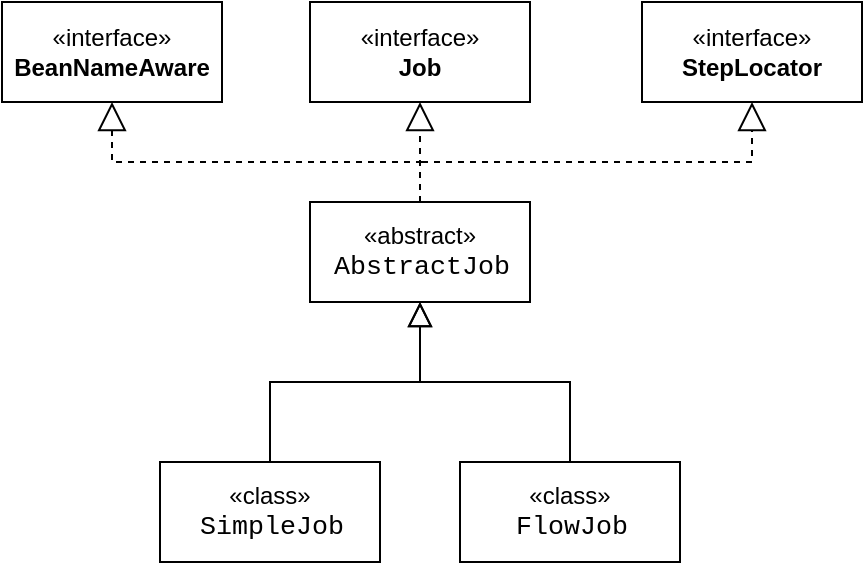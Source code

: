 <mxfile version="21.3.2" type="github">
  <diagram id="C5RBs43oDa-KdzZeNtuy" name="Page-1">
    <mxGraphModel dx="1434" dy="756" grid="1" gridSize="10" guides="1" tooltips="1" connect="1" arrows="1" fold="1" page="1" pageScale="1" pageWidth="827" pageHeight="1169" math="0" shadow="0">
      <root>
        <mxCell id="WIyWlLk6GJQsqaUBKTNV-0" />
        <mxCell id="WIyWlLk6GJQsqaUBKTNV-1" parent="WIyWlLk6GJQsqaUBKTNV-0" />
        <mxCell id="gGzK5oWEuJAgpFDLgVJi-0" value="«abstract»&lt;br&gt;&lt;div style=&quot;padding: 0px 0px 0px 2px;&quot;&gt;&lt;div style=&quot;font-family: &amp;quot;Courier New&amp;quot;; font-size: 10pt;&quot;&gt;&lt;p style=&quot;margin: 0px;&quot;&gt;AbstractJob&lt;/p&gt;&lt;/div&gt;&lt;/div&gt;" style="html=1;whiteSpace=wrap;" vertex="1" parent="WIyWlLk6GJQsqaUBKTNV-1">
          <mxGeometry x="304" y="160" width="110" height="50" as="geometry" />
        </mxCell>
        <mxCell id="gGzK5oWEuJAgpFDLgVJi-2" value="«class»&lt;br&gt;&lt;div style=&quot;padding: 0px 0px 0px 2px;&quot;&gt;&lt;div style=&quot;font-family: &amp;quot;Courier New&amp;quot;; font-size: 10pt;&quot;&gt;&lt;p style=&quot;margin: 0px;&quot;&gt;SimpleJob&lt;/p&gt;&lt;/div&gt;&lt;/div&gt;" style="html=1;whiteSpace=wrap;" vertex="1" parent="WIyWlLk6GJQsqaUBKTNV-1">
          <mxGeometry x="229" y="290" width="110" height="50" as="geometry" />
        </mxCell>
        <mxCell id="gGzK5oWEuJAgpFDLgVJi-3" value="" style="endArrow=block;dashed=1;endFill=0;endSize=12;html=1;rounded=0;exitX=0.5;exitY=0;exitDx=0;exitDy=0;" edge="1" parent="WIyWlLk6GJQsqaUBKTNV-1" source="gGzK5oWEuJAgpFDLgVJi-0" target="gGzK5oWEuJAgpFDLgVJi-4">
          <mxGeometry width="160" relative="1" as="geometry">
            <mxPoint x="340" y="280" as="sourcePoint" />
            <mxPoint x="340" y="180" as="targetPoint" />
          </mxGeometry>
        </mxCell>
        <mxCell id="gGzK5oWEuJAgpFDLgVJi-4" value="«interface»&lt;br&gt;&lt;b&gt;Job&lt;/b&gt;" style="html=1;whiteSpace=wrap;" vertex="1" parent="WIyWlLk6GJQsqaUBKTNV-1">
          <mxGeometry x="304" y="60" width="110" height="50" as="geometry" />
        </mxCell>
        <mxCell id="gGzK5oWEuJAgpFDLgVJi-5" value="«class»&lt;br&gt;&lt;div style=&quot;padding: 0px 0px 0px 2px;&quot;&gt;&lt;div style=&quot;font-family: &amp;quot;Courier New&amp;quot;; font-size: 10pt;&quot;&gt;&lt;p style=&quot;margin: 0px;&quot;&gt;FlowJob&lt;/p&gt;&lt;/div&gt;&lt;/div&gt;" style="html=1;whiteSpace=wrap;" vertex="1" parent="WIyWlLk6GJQsqaUBKTNV-1">
          <mxGeometry x="379" y="290" width="110" height="50" as="geometry" />
        </mxCell>
        <mxCell id="gGzK5oWEuJAgpFDLgVJi-6" value="" style="endArrow=block;endSize=10;endFill=0;shadow=0;strokeWidth=1;rounded=0;edgeStyle=elbowEdgeStyle;elbow=vertical;" edge="1" parent="WIyWlLk6GJQsqaUBKTNV-1" source="gGzK5oWEuJAgpFDLgVJi-5" target="gGzK5oWEuJAgpFDLgVJi-0">
          <mxGeometry width="160" relative="1" as="geometry">
            <mxPoint x="469" y="312" as="sourcePoint" />
            <mxPoint x="359" y="210" as="targetPoint" />
          </mxGeometry>
        </mxCell>
        <mxCell id="gGzK5oWEuJAgpFDLgVJi-8" value="" style="endArrow=block;endSize=10;endFill=0;shadow=0;strokeWidth=1;rounded=0;edgeStyle=elbowEdgeStyle;elbow=vertical;" edge="1" parent="WIyWlLk6GJQsqaUBKTNV-1" source="gGzK5oWEuJAgpFDLgVJi-2" target="gGzK5oWEuJAgpFDLgVJi-0">
          <mxGeometry width="160" relative="1" as="geometry">
            <mxPoint x="435" y="290" as="sourcePoint" />
            <mxPoint x="360" y="210" as="targetPoint" />
          </mxGeometry>
        </mxCell>
        <mxCell id="gGzK5oWEuJAgpFDLgVJi-9" value="«interface»&lt;br&gt;&lt;b&gt;BeanNameAware&lt;/b&gt;" style="html=1;whiteSpace=wrap;" vertex="1" parent="WIyWlLk6GJQsqaUBKTNV-1">
          <mxGeometry x="150" y="60" width="110" height="50" as="geometry" />
        </mxCell>
        <mxCell id="gGzK5oWEuJAgpFDLgVJi-10" value="«interface»&lt;br&gt;&lt;b&gt;StepLocator&lt;/b&gt;" style="html=1;whiteSpace=wrap;" vertex="1" parent="WIyWlLk6GJQsqaUBKTNV-1">
          <mxGeometry x="470" y="60" width="110" height="50" as="geometry" />
        </mxCell>
        <mxCell id="gGzK5oWEuJAgpFDLgVJi-11" value="" style="endArrow=block;dashed=1;endFill=0;endSize=12;html=1;rounded=0;entryX=0.5;entryY=1;entryDx=0;entryDy=0;" edge="1" parent="WIyWlLk6GJQsqaUBKTNV-1" target="gGzK5oWEuJAgpFDLgVJi-10">
          <mxGeometry width="160" relative="1" as="geometry">
            <mxPoint x="360" y="140" as="sourcePoint" />
            <mxPoint x="369" y="120" as="targetPoint" />
            <Array as="points">
              <mxPoint x="525" y="140" />
            </Array>
          </mxGeometry>
        </mxCell>
        <mxCell id="gGzK5oWEuJAgpFDLgVJi-12" value="" style="endArrow=block;dashed=1;endFill=0;endSize=12;html=1;rounded=0;entryX=0.5;entryY=1;entryDx=0;entryDy=0;" edge="1" parent="WIyWlLk6GJQsqaUBKTNV-1" target="gGzK5oWEuJAgpFDLgVJi-9">
          <mxGeometry width="160" relative="1" as="geometry">
            <mxPoint x="360" y="140" as="sourcePoint" />
            <mxPoint x="535" y="120" as="targetPoint" />
            <Array as="points">
              <mxPoint x="205" y="140" />
            </Array>
          </mxGeometry>
        </mxCell>
      </root>
    </mxGraphModel>
  </diagram>
</mxfile>
